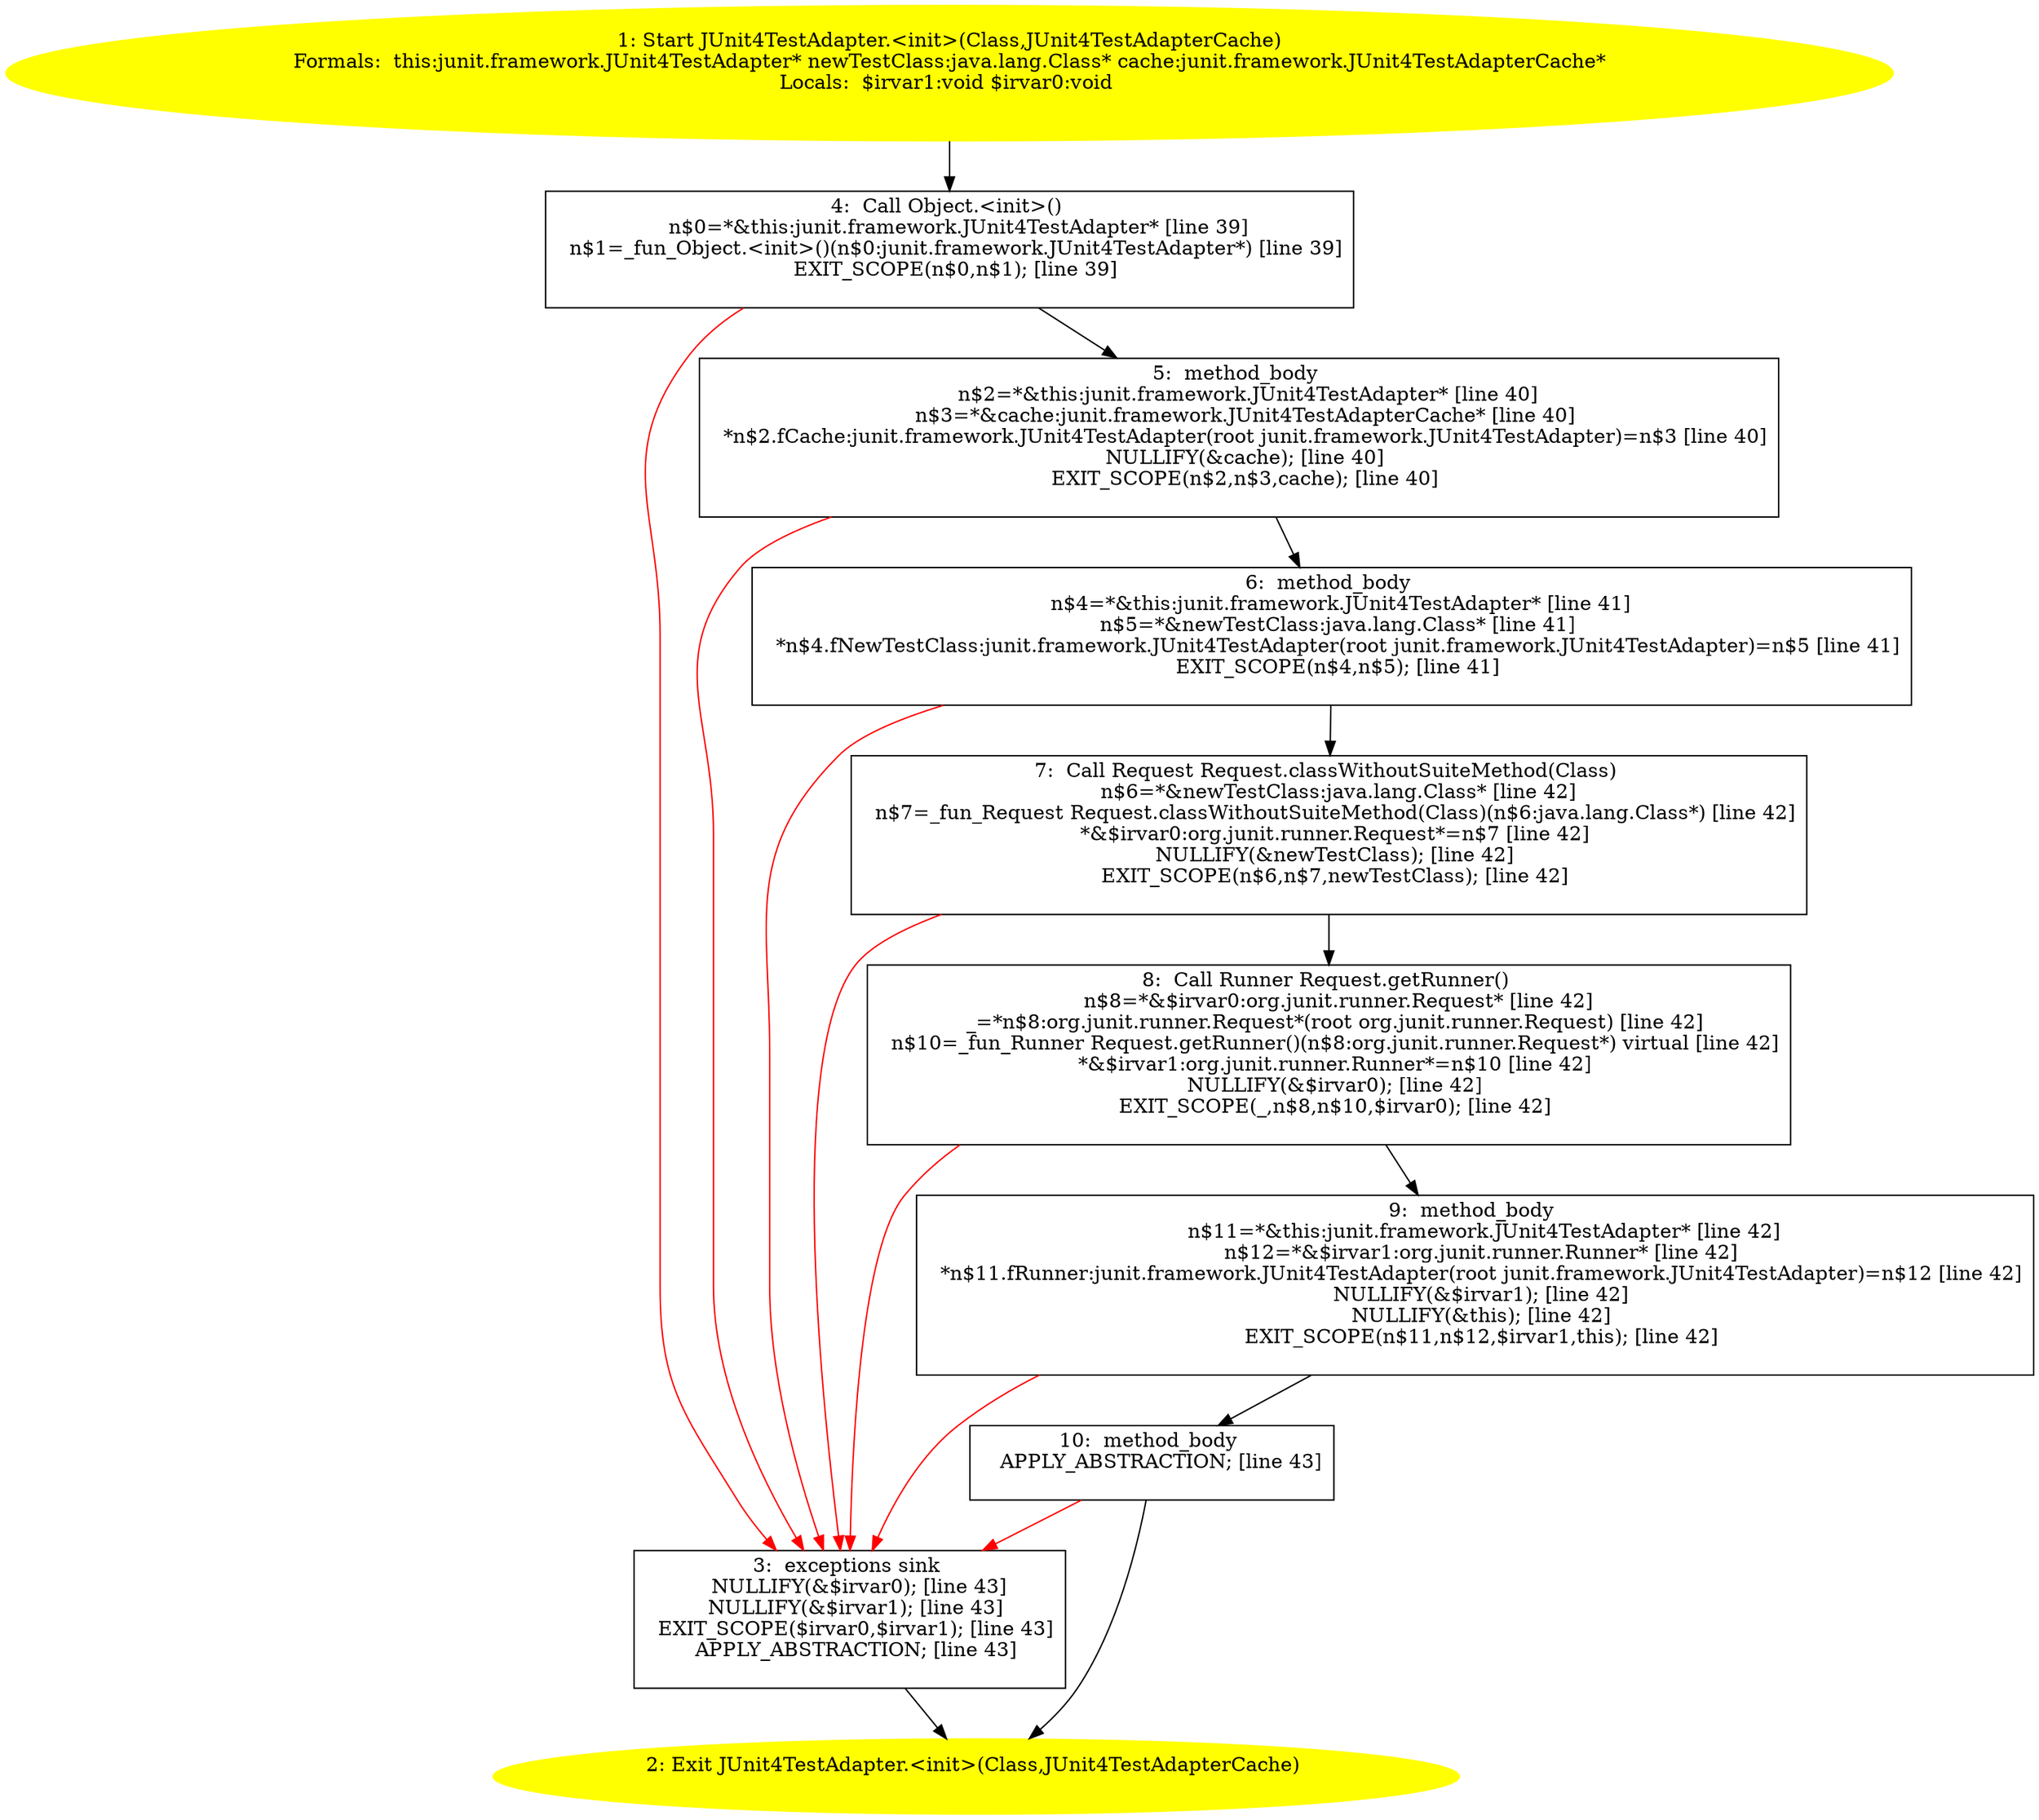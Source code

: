 /* @generated */
digraph cfg {
"junit.framework.JUnit4TestAdapter.<init>(java.lang.Class,junit.framework.JUnit4TestAdapterCache).3bcec8fa34a41e108b6c39189ccd3cd6_1" [label="1: Start JUnit4TestAdapter.<init>(Class,JUnit4TestAdapterCache)\nFormals:  this:junit.framework.JUnit4TestAdapter* newTestClass:java.lang.Class* cache:junit.framework.JUnit4TestAdapterCache*\nLocals:  $irvar1:void $irvar0:void \n  " color=yellow style=filled]
	

	 "junit.framework.JUnit4TestAdapter.<init>(java.lang.Class,junit.framework.JUnit4TestAdapterCache).3bcec8fa34a41e108b6c39189ccd3cd6_1" -> "junit.framework.JUnit4TestAdapter.<init>(java.lang.Class,junit.framework.JUnit4TestAdapterCache).3bcec8fa34a41e108b6c39189ccd3cd6_4" ;
"junit.framework.JUnit4TestAdapter.<init>(java.lang.Class,junit.framework.JUnit4TestAdapterCache).3bcec8fa34a41e108b6c39189ccd3cd6_2" [label="2: Exit JUnit4TestAdapter.<init>(Class,JUnit4TestAdapterCache) \n  " color=yellow style=filled]
	

"junit.framework.JUnit4TestAdapter.<init>(java.lang.Class,junit.framework.JUnit4TestAdapterCache).3bcec8fa34a41e108b6c39189ccd3cd6_3" [label="3:  exceptions sink \n   NULLIFY(&$irvar0); [line 43]\n  NULLIFY(&$irvar1); [line 43]\n  EXIT_SCOPE($irvar0,$irvar1); [line 43]\n  APPLY_ABSTRACTION; [line 43]\n " shape="box"]
	

	 "junit.framework.JUnit4TestAdapter.<init>(java.lang.Class,junit.framework.JUnit4TestAdapterCache).3bcec8fa34a41e108b6c39189ccd3cd6_3" -> "junit.framework.JUnit4TestAdapter.<init>(java.lang.Class,junit.framework.JUnit4TestAdapterCache).3bcec8fa34a41e108b6c39189ccd3cd6_2" ;
"junit.framework.JUnit4TestAdapter.<init>(java.lang.Class,junit.framework.JUnit4TestAdapterCache).3bcec8fa34a41e108b6c39189ccd3cd6_4" [label="4:  Call Object.<init>() \n   n$0=*&this:junit.framework.JUnit4TestAdapter* [line 39]\n  n$1=_fun_Object.<init>()(n$0:junit.framework.JUnit4TestAdapter*) [line 39]\n  EXIT_SCOPE(n$0,n$1); [line 39]\n " shape="box"]
	

	 "junit.framework.JUnit4TestAdapter.<init>(java.lang.Class,junit.framework.JUnit4TestAdapterCache).3bcec8fa34a41e108b6c39189ccd3cd6_4" -> "junit.framework.JUnit4TestAdapter.<init>(java.lang.Class,junit.framework.JUnit4TestAdapterCache).3bcec8fa34a41e108b6c39189ccd3cd6_5" ;
	 "junit.framework.JUnit4TestAdapter.<init>(java.lang.Class,junit.framework.JUnit4TestAdapterCache).3bcec8fa34a41e108b6c39189ccd3cd6_4" -> "junit.framework.JUnit4TestAdapter.<init>(java.lang.Class,junit.framework.JUnit4TestAdapterCache).3bcec8fa34a41e108b6c39189ccd3cd6_3" [color="red" ];
"junit.framework.JUnit4TestAdapter.<init>(java.lang.Class,junit.framework.JUnit4TestAdapterCache).3bcec8fa34a41e108b6c39189ccd3cd6_5" [label="5:  method_body \n   n$2=*&this:junit.framework.JUnit4TestAdapter* [line 40]\n  n$3=*&cache:junit.framework.JUnit4TestAdapterCache* [line 40]\n  *n$2.fCache:junit.framework.JUnit4TestAdapter(root junit.framework.JUnit4TestAdapter)=n$3 [line 40]\n  NULLIFY(&cache); [line 40]\n  EXIT_SCOPE(n$2,n$3,cache); [line 40]\n " shape="box"]
	

	 "junit.framework.JUnit4TestAdapter.<init>(java.lang.Class,junit.framework.JUnit4TestAdapterCache).3bcec8fa34a41e108b6c39189ccd3cd6_5" -> "junit.framework.JUnit4TestAdapter.<init>(java.lang.Class,junit.framework.JUnit4TestAdapterCache).3bcec8fa34a41e108b6c39189ccd3cd6_6" ;
	 "junit.framework.JUnit4TestAdapter.<init>(java.lang.Class,junit.framework.JUnit4TestAdapterCache).3bcec8fa34a41e108b6c39189ccd3cd6_5" -> "junit.framework.JUnit4TestAdapter.<init>(java.lang.Class,junit.framework.JUnit4TestAdapterCache).3bcec8fa34a41e108b6c39189ccd3cd6_3" [color="red" ];
"junit.framework.JUnit4TestAdapter.<init>(java.lang.Class,junit.framework.JUnit4TestAdapterCache).3bcec8fa34a41e108b6c39189ccd3cd6_6" [label="6:  method_body \n   n$4=*&this:junit.framework.JUnit4TestAdapter* [line 41]\n  n$5=*&newTestClass:java.lang.Class* [line 41]\n  *n$4.fNewTestClass:junit.framework.JUnit4TestAdapter(root junit.framework.JUnit4TestAdapter)=n$5 [line 41]\n  EXIT_SCOPE(n$4,n$5); [line 41]\n " shape="box"]
	

	 "junit.framework.JUnit4TestAdapter.<init>(java.lang.Class,junit.framework.JUnit4TestAdapterCache).3bcec8fa34a41e108b6c39189ccd3cd6_6" -> "junit.framework.JUnit4TestAdapter.<init>(java.lang.Class,junit.framework.JUnit4TestAdapterCache).3bcec8fa34a41e108b6c39189ccd3cd6_7" ;
	 "junit.framework.JUnit4TestAdapter.<init>(java.lang.Class,junit.framework.JUnit4TestAdapterCache).3bcec8fa34a41e108b6c39189ccd3cd6_6" -> "junit.framework.JUnit4TestAdapter.<init>(java.lang.Class,junit.framework.JUnit4TestAdapterCache).3bcec8fa34a41e108b6c39189ccd3cd6_3" [color="red" ];
"junit.framework.JUnit4TestAdapter.<init>(java.lang.Class,junit.framework.JUnit4TestAdapterCache).3bcec8fa34a41e108b6c39189ccd3cd6_7" [label="7:  Call Request Request.classWithoutSuiteMethod(Class) \n   n$6=*&newTestClass:java.lang.Class* [line 42]\n  n$7=_fun_Request Request.classWithoutSuiteMethod(Class)(n$6:java.lang.Class*) [line 42]\n  *&$irvar0:org.junit.runner.Request*=n$7 [line 42]\n  NULLIFY(&newTestClass); [line 42]\n  EXIT_SCOPE(n$6,n$7,newTestClass); [line 42]\n " shape="box"]
	

	 "junit.framework.JUnit4TestAdapter.<init>(java.lang.Class,junit.framework.JUnit4TestAdapterCache).3bcec8fa34a41e108b6c39189ccd3cd6_7" -> "junit.framework.JUnit4TestAdapter.<init>(java.lang.Class,junit.framework.JUnit4TestAdapterCache).3bcec8fa34a41e108b6c39189ccd3cd6_8" ;
	 "junit.framework.JUnit4TestAdapter.<init>(java.lang.Class,junit.framework.JUnit4TestAdapterCache).3bcec8fa34a41e108b6c39189ccd3cd6_7" -> "junit.framework.JUnit4TestAdapter.<init>(java.lang.Class,junit.framework.JUnit4TestAdapterCache).3bcec8fa34a41e108b6c39189ccd3cd6_3" [color="red" ];
"junit.framework.JUnit4TestAdapter.<init>(java.lang.Class,junit.framework.JUnit4TestAdapterCache).3bcec8fa34a41e108b6c39189ccd3cd6_8" [label="8:  Call Runner Request.getRunner() \n   n$8=*&$irvar0:org.junit.runner.Request* [line 42]\n  _=*n$8:org.junit.runner.Request*(root org.junit.runner.Request) [line 42]\n  n$10=_fun_Runner Request.getRunner()(n$8:org.junit.runner.Request*) virtual [line 42]\n  *&$irvar1:org.junit.runner.Runner*=n$10 [line 42]\n  NULLIFY(&$irvar0); [line 42]\n  EXIT_SCOPE(_,n$8,n$10,$irvar0); [line 42]\n " shape="box"]
	

	 "junit.framework.JUnit4TestAdapter.<init>(java.lang.Class,junit.framework.JUnit4TestAdapterCache).3bcec8fa34a41e108b6c39189ccd3cd6_8" -> "junit.framework.JUnit4TestAdapter.<init>(java.lang.Class,junit.framework.JUnit4TestAdapterCache).3bcec8fa34a41e108b6c39189ccd3cd6_9" ;
	 "junit.framework.JUnit4TestAdapter.<init>(java.lang.Class,junit.framework.JUnit4TestAdapterCache).3bcec8fa34a41e108b6c39189ccd3cd6_8" -> "junit.framework.JUnit4TestAdapter.<init>(java.lang.Class,junit.framework.JUnit4TestAdapterCache).3bcec8fa34a41e108b6c39189ccd3cd6_3" [color="red" ];
"junit.framework.JUnit4TestAdapter.<init>(java.lang.Class,junit.framework.JUnit4TestAdapterCache).3bcec8fa34a41e108b6c39189ccd3cd6_9" [label="9:  method_body \n   n$11=*&this:junit.framework.JUnit4TestAdapter* [line 42]\n  n$12=*&$irvar1:org.junit.runner.Runner* [line 42]\n  *n$11.fRunner:junit.framework.JUnit4TestAdapter(root junit.framework.JUnit4TestAdapter)=n$12 [line 42]\n  NULLIFY(&$irvar1); [line 42]\n  NULLIFY(&this); [line 42]\n  EXIT_SCOPE(n$11,n$12,$irvar1,this); [line 42]\n " shape="box"]
	

	 "junit.framework.JUnit4TestAdapter.<init>(java.lang.Class,junit.framework.JUnit4TestAdapterCache).3bcec8fa34a41e108b6c39189ccd3cd6_9" -> "junit.framework.JUnit4TestAdapter.<init>(java.lang.Class,junit.framework.JUnit4TestAdapterCache).3bcec8fa34a41e108b6c39189ccd3cd6_10" ;
	 "junit.framework.JUnit4TestAdapter.<init>(java.lang.Class,junit.framework.JUnit4TestAdapterCache).3bcec8fa34a41e108b6c39189ccd3cd6_9" -> "junit.framework.JUnit4TestAdapter.<init>(java.lang.Class,junit.framework.JUnit4TestAdapterCache).3bcec8fa34a41e108b6c39189ccd3cd6_3" [color="red" ];
"junit.framework.JUnit4TestAdapter.<init>(java.lang.Class,junit.framework.JUnit4TestAdapterCache).3bcec8fa34a41e108b6c39189ccd3cd6_10" [label="10:  method_body \n   APPLY_ABSTRACTION; [line 43]\n " shape="box"]
	

	 "junit.framework.JUnit4TestAdapter.<init>(java.lang.Class,junit.framework.JUnit4TestAdapterCache).3bcec8fa34a41e108b6c39189ccd3cd6_10" -> "junit.framework.JUnit4TestAdapter.<init>(java.lang.Class,junit.framework.JUnit4TestAdapterCache).3bcec8fa34a41e108b6c39189ccd3cd6_2" ;
	 "junit.framework.JUnit4TestAdapter.<init>(java.lang.Class,junit.framework.JUnit4TestAdapterCache).3bcec8fa34a41e108b6c39189ccd3cd6_10" -> "junit.framework.JUnit4TestAdapter.<init>(java.lang.Class,junit.framework.JUnit4TestAdapterCache).3bcec8fa34a41e108b6c39189ccd3cd6_3" [color="red" ];
}

